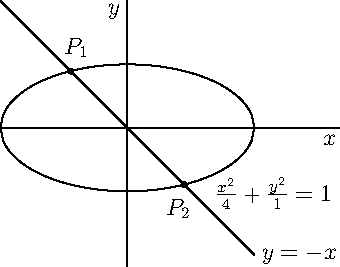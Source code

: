 import graph;
xaxis("$x$");
yaxis("$y$");
size(6cm);
real f4(real x) {return -x;}
real f6(real x) {return -sqrt(1-x^2/4);}
real f7(real x) {return sqrt(1-x^2/4);}
draw(graph(f4,-2,2));
draw(graph(f6,-2,2));
draw(graph(f7,-2,2));
label("$y=-x$",(2,-2),E);
label("$\frac{x^2}{4} + \frac{y^2}{1} = 1$",(1.3,-0.7),SE);
dot((.894,-.894));
dot((-.894,.894));
label("$P_1$",(-.8,1),N);
label("$P_2$",(.8,-1),S);

